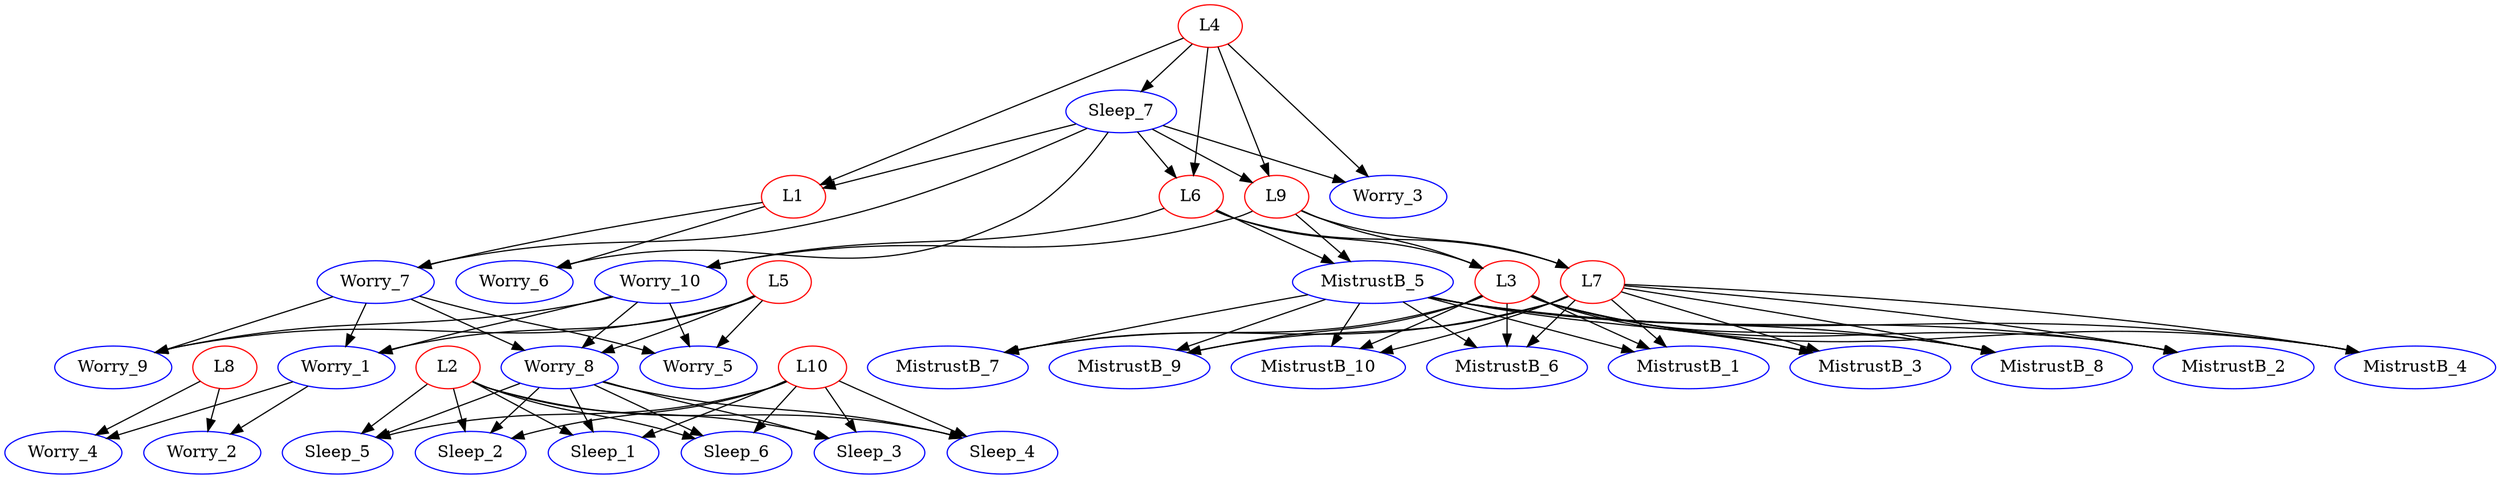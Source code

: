 digraph {
Worry_9 [color = blue]; Sleep_5 [color = blue]; MistrustB_7 [color = blue]; Sleep_2 [color = blue]; L10 [color = red]; MistrustB_9 [color = blue]; L5 [color = red]; MistrustB_10 [color = blue]; MistrustB_6 [color = blue]; Worry_4 [color = blue]; Sleep_7 [color = blue]; MistrustB_1 [color = blue]; L2 [color = red]; MistrustB_3 [color = blue]; Sleep_1 [color = blue]; MistrustB_8 [color = blue]; L1 [color = red]; Worry_10 [color = blue]; MistrustB_2 [color = blue]; MistrustB_5 [color = blue]; Worry_1 [color = blue]; Worry_5 [color = blue]; L6 [color = red]; Worry_6 [color = blue]; Worry_2 [color = blue]; Worry_3 [color = blue]; MistrustB_4 [color = blue]; L8 [color = red]; Sleep_6 [color = blue]; Sleep_3 [color = blue]; Sleep_4 [color = blue]; L3 [color = red]; L7 [color = red]; Worry_8 [color = blue]; L9 [color = red]; L4 [color = red]; Worry_7 [color = blue]; 
subgraph Undirected {
edge [dir=none, color=black]
}

subgraph Directed {
edge [color=black]
L8 -> Worry_4
L5 -> Worry_8
L10 -> Sleep_6
Sleep_7 -> L1
L9 -> MistrustB_5
L6 -> Worry_10
MistrustB_5 -> MistrustB_7
L4 -> L9
L10 -> Sleep_5
L2 -> Sleep_2
L3 -> MistrustB_4
L7 -> MistrustB_7
L10 -> Sleep_1
Sleep_7 -> Worry_3
L6 -> MistrustB_5
Worry_8 -> Sleep_5
Worry_7 -> Worry_5
L5 -> Worry_5
Worry_8 -> Sleep_3
MistrustB_5 -> MistrustB_4
L6 -> L7
Worry_10 -> Worry_5
L7 -> MistrustB_2
Worry_1 -> Worry_4
L2 -> Sleep_4
L9 -> L3
L10 -> Sleep_3
L1 -> Worry_6
L2 -> Sleep_1
L4 -> L6
L3 -> MistrustB_6
L7 -> MistrustB_8
L3 -> MistrustB_2
L7 -> MistrustB_1
Worry_7 -> Worry_9
L4 -> L1
L8 -> Worry_2
MistrustB_5 -> MistrustB_2
Sleep_7 -> Worry_7
L7 -> MistrustB_3
Worry_1 -> Worry_2
L3 -> MistrustB_8
L7 -> MistrustB_6
Worry_7 -> Worry_1
L2 -> Sleep_6
L7 -> MistrustB_9
L4 -> Worry_3
Worry_8 -> Sleep_2
L3 -> MistrustB_1
L2 -> Sleep_5
L2 -> Sleep_3
MistrustB_5 -> MistrustB_8
L3 -> MistrustB_3
Worry_10 -> Worry_1
L9 -> Worry_10
L6 -> L3
L3 -> MistrustB_9
MistrustB_5 -> MistrustB_1
L7 -> MistrustB_10
Worry_7 -> Worry_8
MistrustB_5 -> MistrustB_3
L4 -> Sleep_7
L5 -> Worry_9
MistrustB_5 -> MistrustB_6
L10 -> Sleep_4
L10 -> Sleep_2
MistrustB_5 -> MistrustB_9
L5 -> Worry_1
Worry_8 -> Sleep_6
Worry_8 -> Sleep_4
Sleep_7 -> L9
L3 -> MistrustB_10
Worry_10 -> Worry_8
L9 -> L7
Worry_10 -> Worry_9
L1 -> Worry_7
Worry_8 -> Sleep_1
Sleep_7 -> L6
MistrustB_5 -> MistrustB_10
L3 -> MistrustB_7
L7 -> MistrustB_4
Sleep_7 -> Worry_6
}

}

